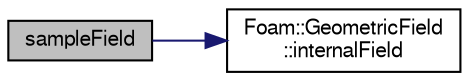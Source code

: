 digraph "sampleField"
{
  bgcolor="transparent";
  edge [fontname="FreeSans",fontsize="10",labelfontname="FreeSans",labelfontsize="10"];
  node [fontname="FreeSans",fontsize="10",shape=record];
  rankdir="LR";
  Node517 [label="sampleField",height=0.2,width=0.4,color="black", fillcolor="grey75", style="filled", fontcolor="black"];
  Node517 -> Node518 [color="midnightblue",fontsize="10",style="solid",fontname="FreeSans"];
  Node518 [label="Foam::GeometricField\l::internalField",height=0.2,width=0.4,color="black",URL="$a22434.html#a9536140d36d69bbac40496f6b817aa0a",tooltip="Return internal field. "];
}
